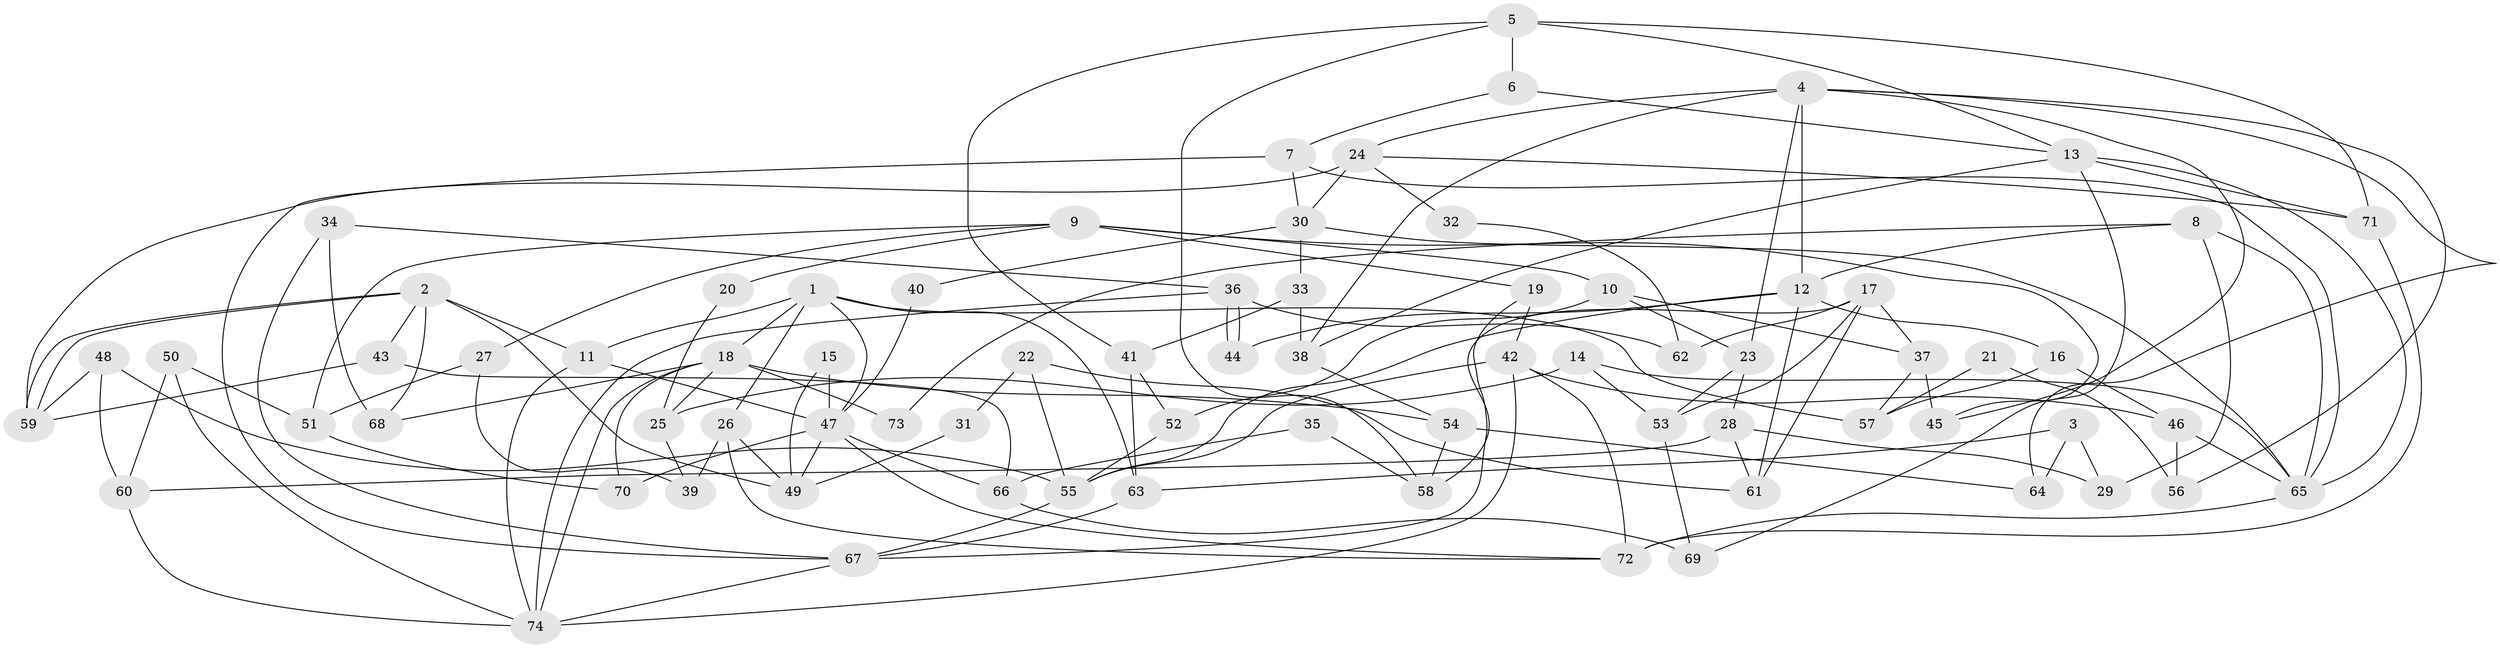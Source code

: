 // coarse degree distribution, {8: 0.06382978723404255, 6: 0.1276595744680851, 4: 0.23404255319148937, 5: 0.19148936170212766, 9: 0.0425531914893617, 7: 0.10638297872340426, 2: 0.10638297872340426, 3: 0.1276595744680851}
// Generated by graph-tools (version 1.1) at 2025/41/03/06/25 10:41:57]
// undirected, 74 vertices, 148 edges
graph export_dot {
graph [start="1"]
  node [color=gray90,style=filled];
  1;
  2;
  3;
  4;
  5;
  6;
  7;
  8;
  9;
  10;
  11;
  12;
  13;
  14;
  15;
  16;
  17;
  18;
  19;
  20;
  21;
  22;
  23;
  24;
  25;
  26;
  27;
  28;
  29;
  30;
  31;
  32;
  33;
  34;
  35;
  36;
  37;
  38;
  39;
  40;
  41;
  42;
  43;
  44;
  45;
  46;
  47;
  48;
  49;
  50;
  51;
  52;
  53;
  54;
  55;
  56;
  57;
  58;
  59;
  60;
  61;
  62;
  63;
  64;
  65;
  66;
  67;
  68;
  69;
  70;
  71;
  72;
  73;
  74;
  1 -- 26;
  1 -- 63;
  1 -- 11;
  1 -- 18;
  1 -- 47;
  1 -- 57;
  2 -- 11;
  2 -- 59;
  2 -- 59;
  2 -- 43;
  2 -- 49;
  2 -- 68;
  3 -- 63;
  3 -- 64;
  3 -- 29;
  4 -- 38;
  4 -- 12;
  4 -- 23;
  4 -- 24;
  4 -- 45;
  4 -- 56;
  4 -- 64;
  5 -- 13;
  5 -- 6;
  5 -- 41;
  5 -- 58;
  5 -- 71;
  6 -- 13;
  6 -- 7;
  7 -- 67;
  7 -- 65;
  7 -- 30;
  8 -- 65;
  8 -- 29;
  8 -- 12;
  8 -- 73;
  9 -- 51;
  9 -- 45;
  9 -- 10;
  9 -- 19;
  9 -- 20;
  9 -- 27;
  10 -- 37;
  10 -- 23;
  10 -- 52;
  11 -- 47;
  11 -- 74;
  12 -- 55;
  12 -- 16;
  12 -- 44;
  12 -- 61;
  13 -- 69;
  13 -- 71;
  13 -- 38;
  13 -- 65;
  14 -- 25;
  14 -- 65;
  14 -- 53;
  15 -- 47;
  15 -- 49;
  16 -- 46;
  16 -- 57;
  17 -- 58;
  17 -- 53;
  17 -- 37;
  17 -- 61;
  17 -- 62;
  18 -- 74;
  18 -- 25;
  18 -- 54;
  18 -- 68;
  18 -- 70;
  18 -- 73;
  19 -- 67;
  19 -- 42;
  20 -- 25;
  21 -- 57;
  21 -- 56;
  22 -- 55;
  22 -- 61;
  22 -- 31;
  23 -- 28;
  23 -- 53;
  24 -- 30;
  24 -- 32;
  24 -- 59;
  24 -- 71;
  25 -- 39;
  26 -- 49;
  26 -- 72;
  26 -- 39;
  27 -- 51;
  27 -- 39;
  28 -- 61;
  28 -- 29;
  28 -- 60;
  30 -- 65;
  30 -- 33;
  30 -- 40;
  31 -- 49;
  32 -- 62;
  33 -- 41;
  33 -- 38;
  34 -- 36;
  34 -- 68;
  34 -- 67;
  35 -- 58;
  35 -- 66;
  36 -- 44;
  36 -- 44;
  36 -- 74;
  36 -- 62;
  37 -- 57;
  37 -- 45;
  38 -- 54;
  40 -- 47;
  41 -- 52;
  41 -- 63;
  42 -- 74;
  42 -- 46;
  42 -- 55;
  42 -- 72;
  43 -- 59;
  43 -- 66;
  46 -- 65;
  46 -- 56;
  47 -- 72;
  47 -- 49;
  47 -- 66;
  47 -- 70;
  48 -- 59;
  48 -- 60;
  48 -- 55;
  50 -- 74;
  50 -- 60;
  50 -- 51;
  51 -- 70;
  52 -- 55;
  53 -- 69;
  54 -- 58;
  54 -- 64;
  55 -- 67;
  60 -- 74;
  63 -- 67;
  65 -- 72;
  66 -- 69;
  67 -- 74;
  71 -- 72;
}
